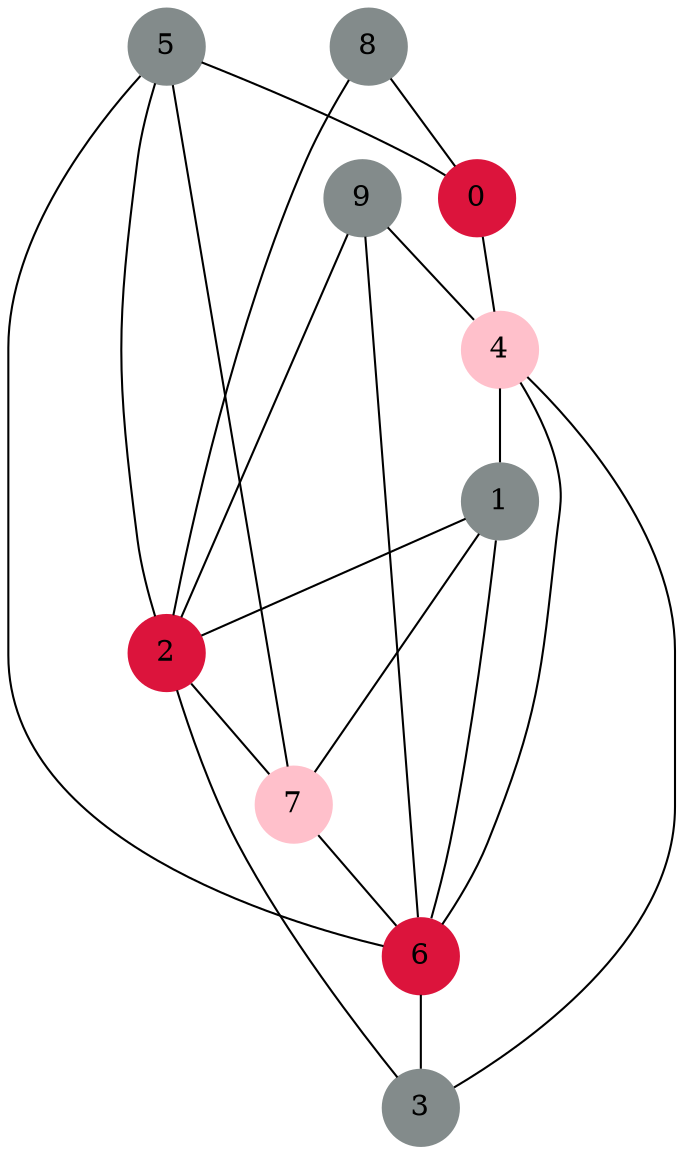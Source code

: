 graph G { 
graph [splines = true] node [height=0.4 shape=circle style=filled]
3 [ color= azure4] ;
2 [ color= crimson] ;
1 [ color= azure4] ;
0 [ color= crimson] ;
7 [ color= pink] ;
6 [ color= crimson] ;
5 [ color= azure4] ;
4 [ color= pink] ;
9 [ color= azure4] ;
8 [ color= azure4] ;
2 -- 7;
2 -- 3;
1 -- 2;
1 -- 7;
1 -- 6;
0 -- 4;
7 -- 6;
6 -- 3;
5 -- 0;
5 -- 2;
5 -- 6;
5 -- 7;
4 -- 3;
4 -- 6;
4 -- 1;
9 -- 2;
9 -- 4;
9 -- 6;
8 -- 0;
8 -- 2;
}